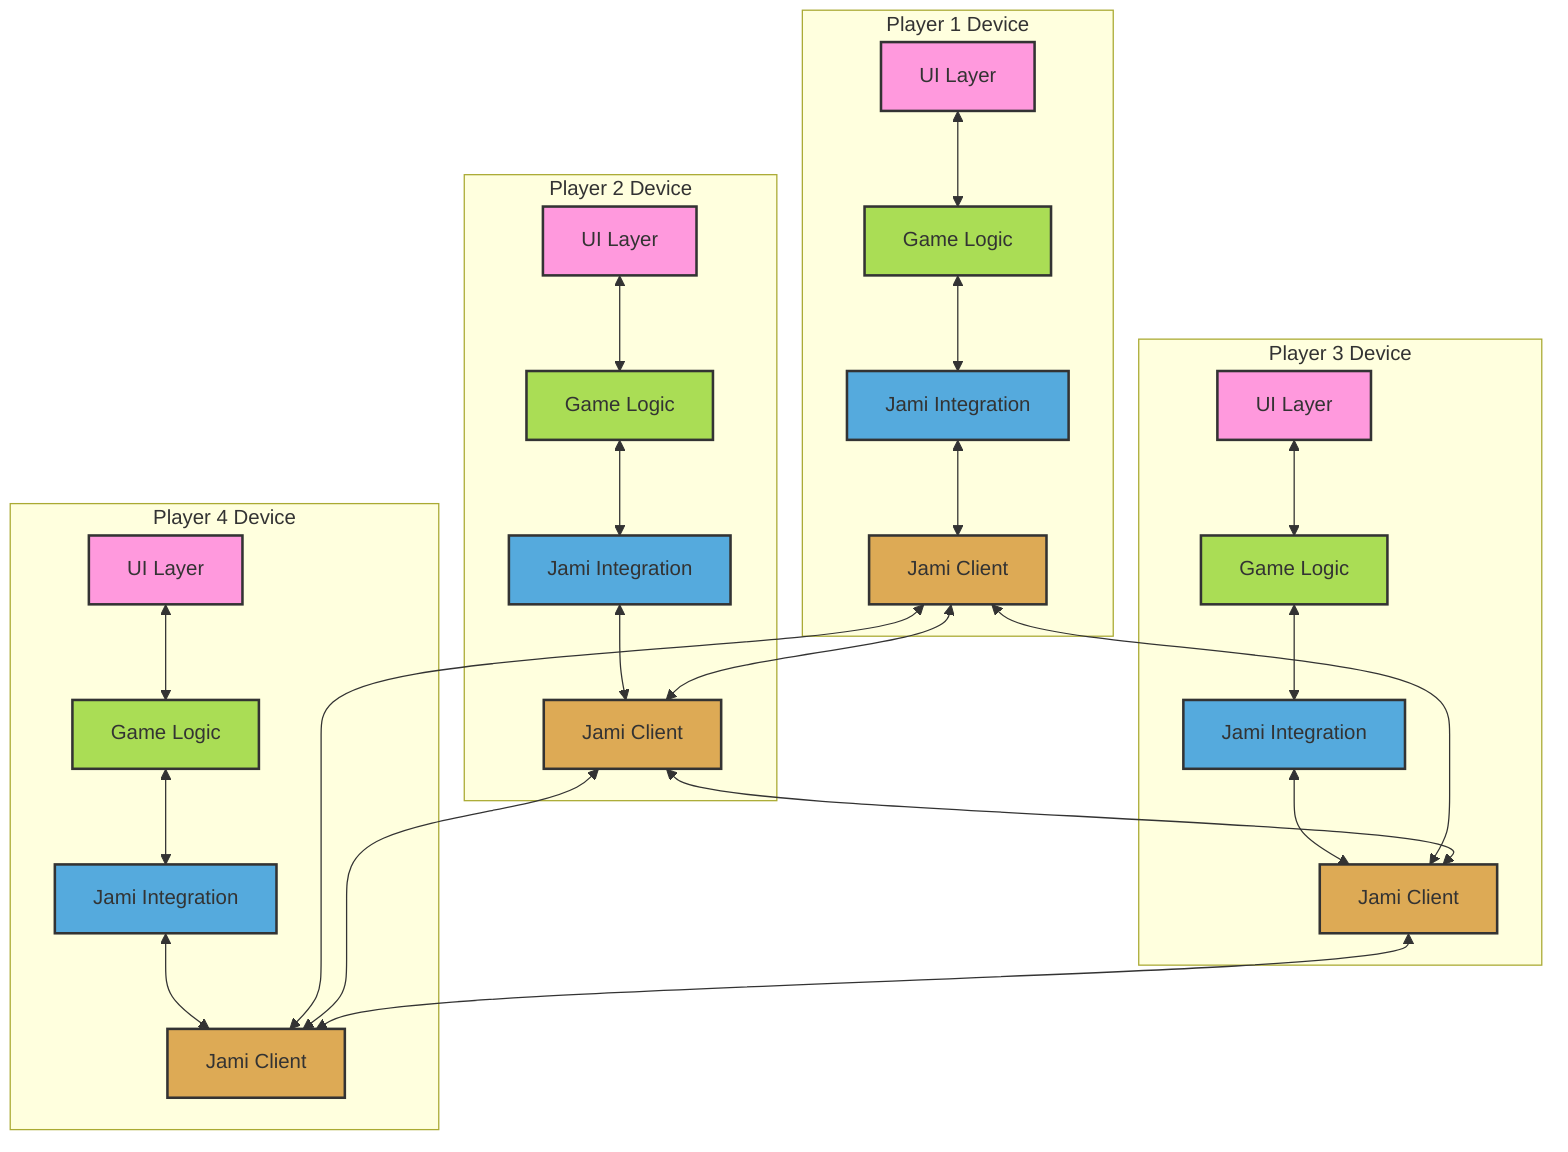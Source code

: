 graph TD
    subgraph "Player 1 Device"
        UI1[UI Layer] <--> GL1[Game Logic]
        GL1 <--> JI1[Jami Integration]
        JI1 <--> JC1[Jami Client]
    end

    subgraph "Player 2 Device"
        UI2[UI Layer] <--> GL2[Game Logic]
        GL2 <--> JI2[Jami Integration]
        JI2 <--> JC2[Jami Client]
    end

    subgraph "Player 3 Device"
        UI3[UI Layer] <--> GL3[Game Logic]
        GL3 <--> JI3[Jami Integration]
        JI3 <--> JC3[Jami Client]
    end

    subgraph "Player 4 Device"
        UI4[UI Layer] <--> GL4[Game Logic]
        GL4 <--> JI4[Jami Integration]
        JI4 <--> JC4[Jami Client]
    end

    JC1 <--> JC2
    JC1 <--> JC3
    JC1 <--> JC4
    JC2 <--> JC3
    JC2 <--> JC4
    JC3 <--> JC4

    classDef uiLayer fill:#f9d,stroke:#333,stroke-width:2px;
    classDef gameLogic fill:#ad5,stroke:#333,stroke-width:2px;
    classDef jamiInt fill:#5ad,stroke:#333,stroke-width:2px;
    classDef jamiClient fill:#da5,stroke:#333,stroke-width:2px;

    class UI1,UI2,UI3,UI4 uiLayer;
    class GL1,GL2,GL3,GL4 gameLogic;
    class JI1,JI2,JI3,JI4 jamiInt;
    class JC1,JC2,JC3,JC4 jamiClient;
